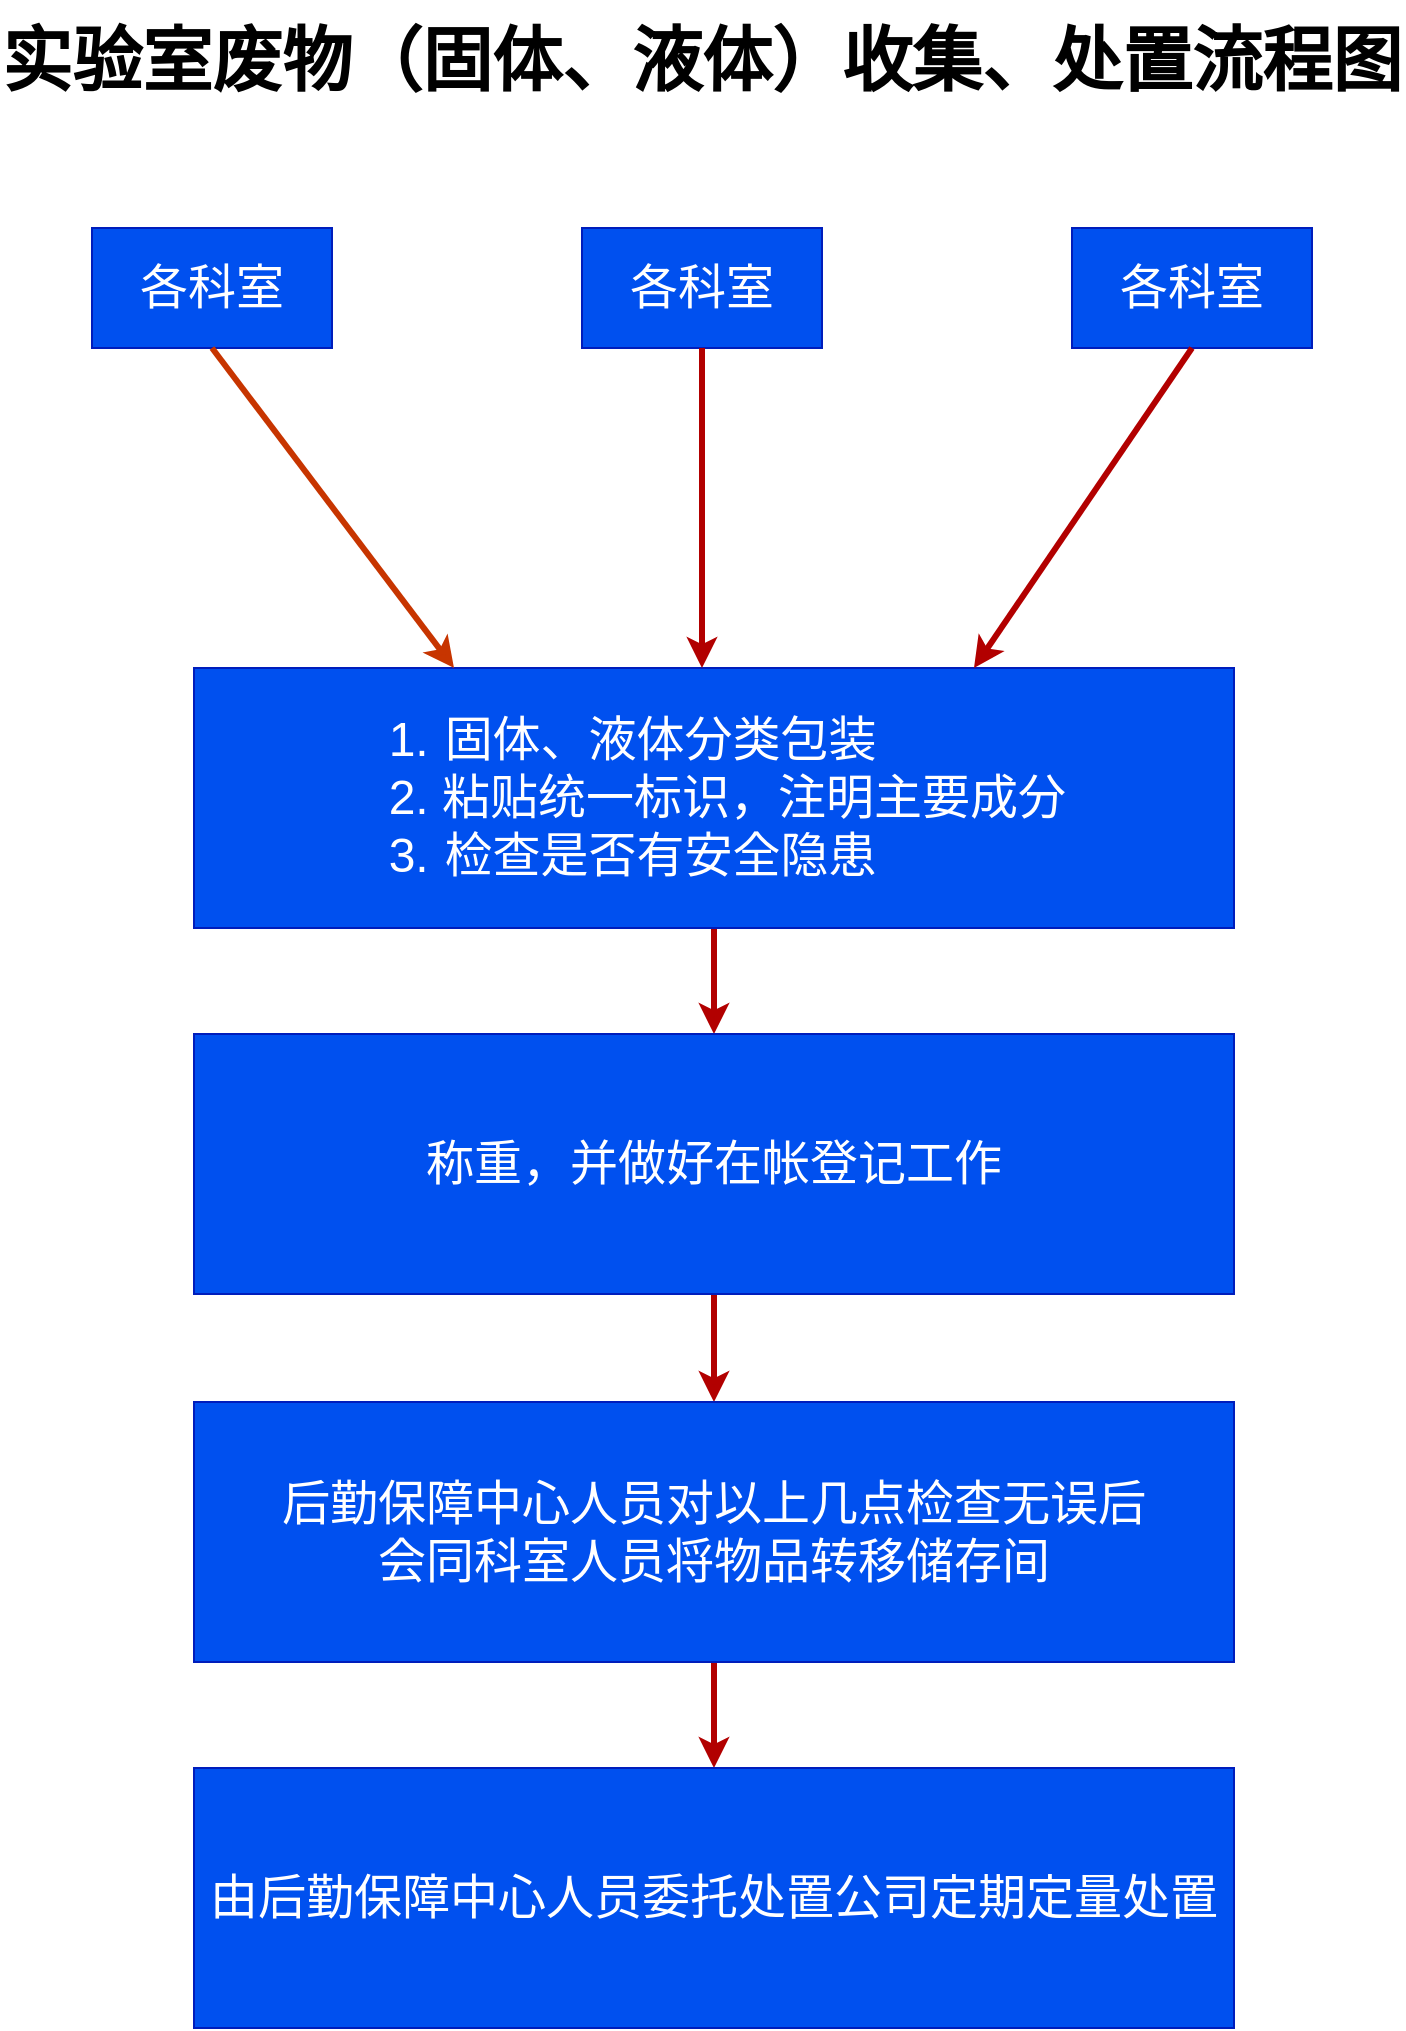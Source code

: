 <mxfile version="15.7.1" type="github"><diagram id="de7BWLeQYiLH7AWN7y2u" name="Page-1"><mxGraphModel dx="1182" dy="778" grid="0" gridSize="10" guides="1" tooltips="1" connect="1" arrows="1" fold="1" page="1" pageScale="1" pageWidth="827" pageHeight="1169" math="0" shadow="0"><root><mxCell id="0"/><mxCell id="1" parent="0"/><mxCell id="Pwix39HBpAxXAX9U4NZU-2" value="&lt;font style=&quot;font-size: 24px&quot;&gt;各科室&lt;/font&gt;" style="rounded=0;whiteSpace=wrap;html=1;fontColor=#FFFFFF;strokeColor=#001DBC;fillColor=#0050EF;" parent="1" vertex="1"><mxGeometry x="109" y="171" width="120" height="60" as="geometry"/></mxCell><mxCell id="Pwix39HBpAxXAX9U4NZU-3" value="&lt;span style=&quot;color: rgb(255 , 255 , 255) ; font-size: 24px&quot;&gt;各科室&lt;/span&gt;" style="rounded=0;whiteSpace=wrap;html=1;strokeColor=#001DBC;fillColor=#0050EF;" parent="1" vertex="1"><mxGeometry x="599" y="171" width="120" height="60" as="geometry"/></mxCell><mxCell id="Pwix39HBpAxXAX9U4NZU-4" value="&lt;span style=&quot;color: rgb(255 , 255 , 255) ; font-size: 24px&quot;&gt;各科室&lt;/span&gt;" style="rounded=0;whiteSpace=wrap;html=1;strokeColor=#001DBC;fillColor=#0050EF;" parent="1" vertex="1"><mxGeometry x="354" y="171" width="120" height="60" as="geometry"/></mxCell><mxCell id="Pwix39HBpAxXAX9U4NZU-13" value="" style="edgeStyle=orthogonalEdgeStyle;rounded=0;orthogonalLoop=1;jettySize=auto;html=1;fontSize=24;fontColor=#FFFFFF;strokeWidth=3;fillColor=#e51400;strokeColor=#B20000;" parent="1" source="Pwix39HBpAxXAX9U4NZU-5" target="Pwix39HBpAxXAX9U4NZU-6" edge="1"><mxGeometry relative="1" as="geometry"/></mxCell><mxCell id="Pwix39HBpAxXAX9U4NZU-5" value="&lt;ol&gt;&lt;li&gt;固体、液体分类包装&amp;nbsp; &amp;nbsp; &amp;nbsp; &amp;nbsp; &amp;nbsp; &amp;nbsp; &amp;nbsp;&amp;nbsp;&lt;/li&gt;&lt;li&gt;粘贴统一标识，注明主要成分&lt;/li&gt;&lt;li&gt;检查是否有安全隐患&amp;nbsp; &amp;nbsp; &amp;nbsp; &amp;nbsp; &amp;nbsp; &amp;nbsp; &amp;nbsp;&amp;nbsp;&lt;/li&gt;&lt;/ol&gt;" style="rounded=0;whiteSpace=wrap;html=1;fillColor=#0050ef;strokeColor=#001DBC;fontColor=#ffffff;fontSize=24;align=center;" parent="1" vertex="1"><mxGeometry x="160" y="391" width="520" height="130" as="geometry"/></mxCell><mxCell id="Pwix39HBpAxXAX9U4NZU-14" value="" style="edgeStyle=orthogonalEdgeStyle;rounded=0;orthogonalLoop=1;jettySize=auto;html=1;fontSize=24;fontColor=#FFFFFF;strokeWidth=3;fillColor=#e51400;strokeColor=#B20000;" parent="1" source="Pwix39HBpAxXAX9U4NZU-6" target="Pwix39HBpAxXAX9U4NZU-7" edge="1"><mxGeometry relative="1" as="geometry"/></mxCell><mxCell id="Pwix39HBpAxXAX9U4NZU-6" value="称重，并做好在帐登记工作" style="rounded=0;whiteSpace=wrap;html=1;fillColor=#0050ef;strokeColor=#001DBC;fontColor=#ffffff;fontSize=24;" parent="1" vertex="1"><mxGeometry x="160" y="574" width="520" height="130" as="geometry"/></mxCell><mxCell id="Pwix39HBpAxXAX9U4NZU-15" value="" style="edgeStyle=orthogonalEdgeStyle;rounded=0;orthogonalLoop=1;jettySize=auto;html=1;fontSize=24;fontColor=#FFFFFF;strokeWidth=3;fillColor=#e51400;strokeColor=#B20000;" parent="1" source="Pwix39HBpAxXAX9U4NZU-7" target="Pwix39HBpAxXAX9U4NZU-8" edge="1"><mxGeometry relative="1" as="geometry"/></mxCell><mxCell id="Pwix39HBpAxXAX9U4NZU-7" value="&lt;font style=&quot;font-size: 24px&quot;&gt;后勤保障中心人员对以上几点检查无误后&lt;br&gt;会同科室人员将物品转移储存间&lt;/font&gt;" style="rounded=0;whiteSpace=wrap;html=1;fillColor=#0050ef;strokeColor=#001DBC;fontColor=#ffffff;" parent="1" vertex="1"><mxGeometry x="160" y="758" width="520" height="130" as="geometry"/></mxCell><mxCell id="Pwix39HBpAxXAX9U4NZU-8" value="由后勤保障中心人员委托处置公司定期定量处置" style="rounded=0;whiteSpace=wrap;html=1;fontStyle=0;fillColor=#0050ef;strokeColor=#001DBC;fontColor=#ffffff;fontSize=24;" parent="1" vertex="1"><mxGeometry x="160" y="941" width="520" height="130" as="geometry"/></mxCell><mxCell id="Pwix39HBpAxXAX9U4NZU-9" value="" style="endArrow=classic;html=1;exitX=0.5;exitY=1;exitDx=0;exitDy=0;entryX=0.25;entryY=0;entryDx=0;entryDy=0;strokeWidth=3;fillColor=#fa6800;strokeColor=#C73500;" parent="1" source="Pwix39HBpAxXAX9U4NZU-2" target="Pwix39HBpAxXAX9U4NZU-5" edge="1"><mxGeometry width="50" height="50" relative="1" as="geometry"><mxPoint x="280" y="361" as="sourcePoint"/><mxPoint x="390" y="481" as="targetPoint"/></mxGeometry></mxCell><mxCell id="Pwix39HBpAxXAX9U4NZU-10" value="" style="endArrow=classic;html=1;fontColor=#FFFFFF;strokeWidth=3;fillColor=#e51400;strokeColor=#B20000;" parent="1" edge="1"><mxGeometry width="50" height="50" relative="1" as="geometry"><mxPoint x="414" y="231" as="sourcePoint"/><mxPoint x="414" y="391" as="targetPoint"/></mxGeometry></mxCell><mxCell id="Pwix39HBpAxXAX9U4NZU-12" value="" style="endArrow=classic;html=1;fontColor=#FFFFFF;exitX=0.5;exitY=1;exitDx=0;exitDy=0;entryX=0.75;entryY=0;entryDx=0;entryDy=0;fillColor=#e51400;strokeColor=#B20000;strokeWidth=3;" parent="1" source="Pwix39HBpAxXAX9U4NZU-3" target="Pwix39HBpAxXAX9U4NZU-5" edge="1"><mxGeometry width="50" height="50" relative="1" as="geometry"><mxPoint x="340" y="651" as="sourcePoint"/><mxPoint x="390" y="601" as="targetPoint"/></mxGeometry></mxCell><mxCell id="Pwix39HBpAxXAX9U4NZU-16" value="实验室废物（固体、液体）收集、处置流程图" style="rounded=0;whiteSpace=wrap;html=1;fontSize=35;align=center;strokeColor=none;fontStyle=1" parent="1" vertex="1"><mxGeometry x="63" y="57" width="702" height="60" as="geometry"/></mxCell></root></mxGraphModel></diagram></mxfile>